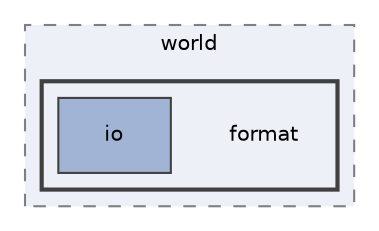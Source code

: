 digraph "format"
{
 // INTERACTIVE_SVG=YES
 // LATEX_PDF_SIZE
  edge [fontname="Helvetica",fontsize="10",labelfontname="Helvetica",labelfontsize="10"];
  node [fontname="Helvetica",fontsize="10",shape=record];
  compound=true
  subgraph clusterdir_6826d79532171ff2338799cfd298b875 {
    graph [ bgcolor="#edf0f7", pencolor="grey50", style="filled,dashed,", label="world", fontname="Helvetica", fontsize="10", URL="dir_6826d79532171ff2338799cfd298b875.html"]
  subgraph clusterdir_c0409fa73770119ae74d5e4933aae543 {
    graph [ bgcolor="#edf0f7", pencolor="grey25", style="filled,bold,", label="", fontname="Helvetica", fontsize="10", URL="dir_c0409fa73770119ae74d5e4933aae543.html"]
    dir_c0409fa73770119ae74d5e4933aae543 [shape=plaintext, label="format"];
  dir_b50e0aa826629a2902939fc99152e81f [shape=box, label="io", style="filled,", fillcolor="#a2b4d6", color="grey25", URL="dir_b50e0aa826629a2902939fc99152e81f.html"];
  }
  }
}
